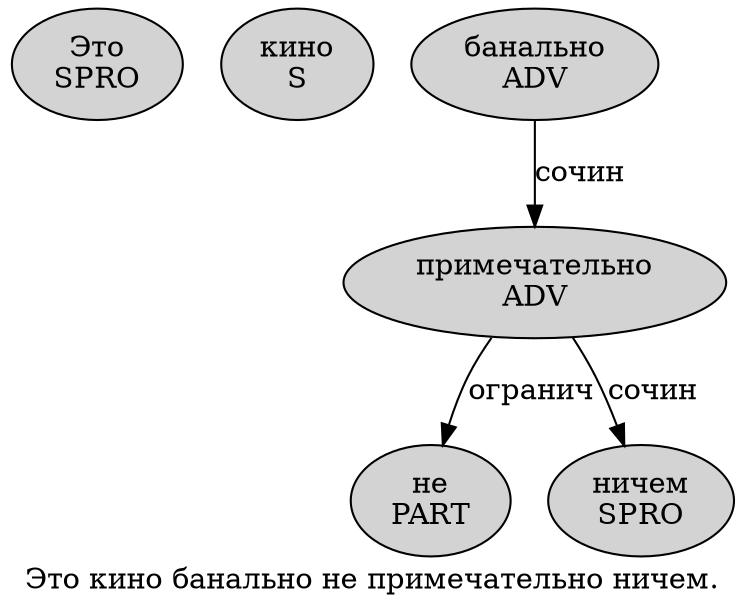 digraph SENTENCE_3090 {
	graph [label="Это кино банально не примечательно ничем."]
	node [style=filled]
		0 [label="Это
SPRO" color="" fillcolor=lightgray penwidth=1 shape=ellipse]
		1 [label="кино
S" color="" fillcolor=lightgray penwidth=1 shape=ellipse]
		2 [label="банально
ADV" color="" fillcolor=lightgray penwidth=1 shape=ellipse]
		3 [label="не
PART" color="" fillcolor=lightgray penwidth=1 shape=ellipse]
		4 [label="примечательно
ADV" color="" fillcolor=lightgray penwidth=1 shape=ellipse]
		5 [label="ничем
SPRO" color="" fillcolor=lightgray penwidth=1 shape=ellipse]
			4 -> 3 [label="огранич"]
			4 -> 5 [label="сочин"]
			2 -> 4 [label="сочин"]
}